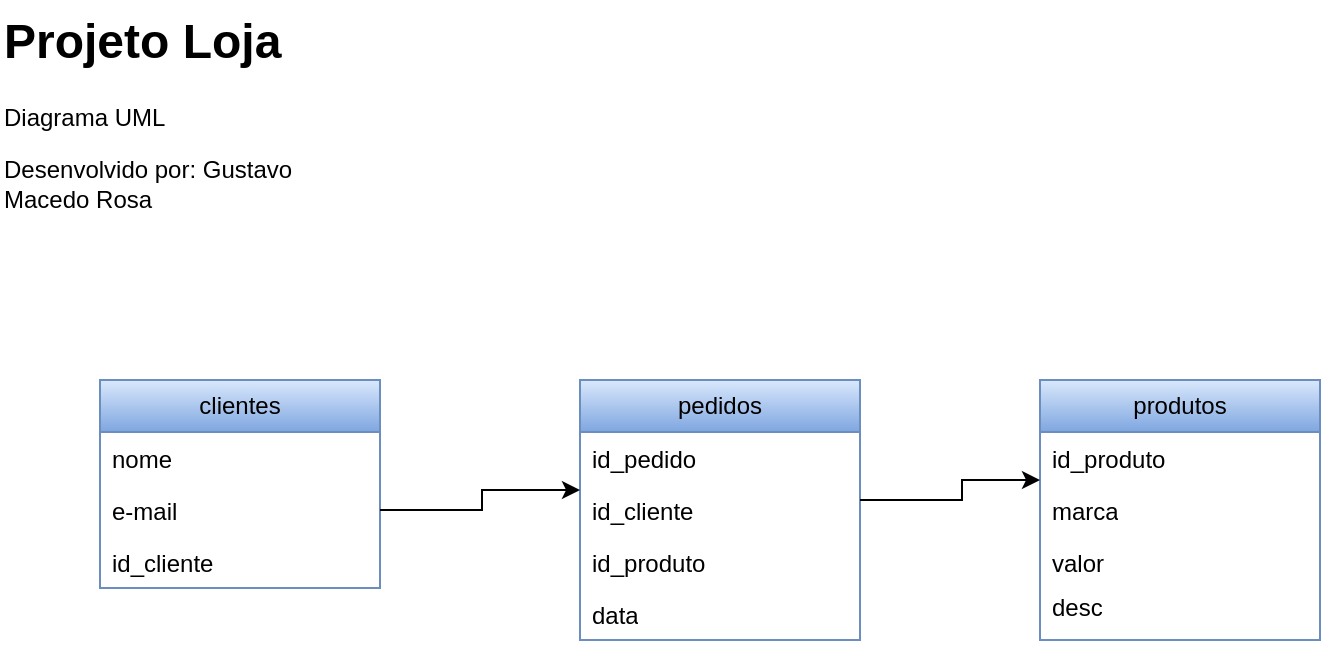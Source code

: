 <mxfile version="26.0.16">
  <diagram name="Página-1" id="8zsU1Mj8rOwMPHvYCnOH">
    <mxGraphModel dx="794" dy="547" grid="1" gridSize="10" guides="1" tooltips="1" connect="1" arrows="1" fold="1" page="1" pageScale="1" pageWidth="827" pageHeight="1169" math="0" shadow="0">
      <root>
        <mxCell id="0" />
        <mxCell id="1" parent="0" />
        <mxCell id="yxhdxbHOSNf92QCI8XO2-1" value="clientes" style="swimlane;fontStyle=0;childLayout=stackLayout;horizontal=1;startSize=26;fillColor=#dae8fc;horizontalStack=0;resizeParent=1;resizeParentMax=0;resizeLast=0;collapsible=1;marginBottom=0;whiteSpace=wrap;html=1;gradientColor=#7ea6e0;strokeColor=#6c8ebf;" vertex="1" parent="1">
          <mxGeometry x="90" y="220" width="140" height="104" as="geometry" />
        </mxCell>
        <mxCell id="yxhdxbHOSNf92QCI8XO2-2" value="nome" style="text;strokeColor=none;fillColor=none;align=left;verticalAlign=top;spacingLeft=4;spacingRight=4;overflow=hidden;rotatable=0;points=[[0,0.5],[1,0.5]];portConstraint=eastwest;whiteSpace=wrap;html=1;" vertex="1" parent="yxhdxbHOSNf92QCI8XO2-1">
          <mxGeometry y="26" width="140" height="26" as="geometry" />
        </mxCell>
        <mxCell id="yxhdxbHOSNf92QCI8XO2-3" value="e-mail" style="text;strokeColor=none;fillColor=none;align=left;verticalAlign=top;spacingLeft=4;spacingRight=4;overflow=hidden;rotatable=0;points=[[0,0.5],[1,0.5]];portConstraint=eastwest;whiteSpace=wrap;html=1;" vertex="1" parent="yxhdxbHOSNf92QCI8XO2-1">
          <mxGeometry y="52" width="140" height="26" as="geometry" />
        </mxCell>
        <mxCell id="yxhdxbHOSNf92QCI8XO2-4" value="id_cliente" style="text;strokeColor=none;fillColor=none;align=left;verticalAlign=top;spacingLeft=4;spacingRight=4;overflow=hidden;rotatable=0;points=[[0,0.5],[1,0.5]];portConstraint=eastwest;whiteSpace=wrap;html=1;" vertex="1" parent="yxhdxbHOSNf92QCI8XO2-1">
          <mxGeometry y="78" width="140" height="26" as="geometry" />
        </mxCell>
        <mxCell id="yxhdxbHOSNf92QCI8XO2-5" value="pedidos" style="swimlane;fontStyle=0;childLayout=stackLayout;horizontal=1;startSize=26;fillColor=#dae8fc;horizontalStack=0;resizeParent=1;resizeParentMax=0;resizeLast=0;collapsible=1;marginBottom=0;whiteSpace=wrap;html=1;strokeColor=#6c8ebf;gradientColor=#7ea6e0;" vertex="1" parent="1">
          <mxGeometry x="330" y="220" width="140" height="130" as="geometry" />
        </mxCell>
        <mxCell id="yxhdxbHOSNf92QCI8XO2-6" value="id_pedido" style="text;strokeColor=none;fillColor=none;align=left;verticalAlign=top;spacingLeft=4;spacingRight=4;overflow=hidden;rotatable=0;points=[[0,0.5],[1,0.5]];portConstraint=eastwest;whiteSpace=wrap;html=1;" vertex="1" parent="yxhdxbHOSNf92QCI8XO2-5">
          <mxGeometry y="26" width="140" height="26" as="geometry" />
        </mxCell>
        <mxCell id="yxhdxbHOSNf92QCI8XO2-7" value="id_cliente" style="text;strokeColor=none;fillColor=none;align=left;verticalAlign=top;spacingLeft=4;spacingRight=4;overflow=hidden;rotatable=0;points=[[0,0.5],[1,0.5]];portConstraint=eastwest;whiteSpace=wrap;html=1;" vertex="1" parent="yxhdxbHOSNf92QCI8XO2-5">
          <mxGeometry y="52" width="140" height="26" as="geometry" />
        </mxCell>
        <mxCell id="yxhdxbHOSNf92QCI8XO2-8" value="id_produto" style="text;strokeColor=none;fillColor=none;align=left;verticalAlign=top;spacingLeft=4;spacingRight=4;overflow=hidden;rotatable=0;points=[[0,0.5],[1,0.5]];portConstraint=eastwest;whiteSpace=wrap;html=1;" vertex="1" parent="yxhdxbHOSNf92QCI8XO2-5">
          <mxGeometry y="78" width="140" height="52" as="geometry" />
        </mxCell>
        <mxCell id="yxhdxbHOSNf92QCI8XO2-9" value="produtos" style="swimlane;fontStyle=0;childLayout=stackLayout;horizontal=1;startSize=26;fillColor=#dae8fc;horizontalStack=0;resizeParent=1;resizeParentMax=0;resizeLast=0;collapsible=1;marginBottom=0;whiteSpace=wrap;html=1;strokeColor=#6c8ebf;gradientColor=#7ea6e0;" vertex="1" parent="1">
          <mxGeometry x="560" y="220" width="140" height="130" as="geometry" />
        </mxCell>
        <mxCell id="yxhdxbHOSNf92QCI8XO2-10" value="id_produto" style="text;strokeColor=none;fillColor=none;align=left;verticalAlign=top;spacingLeft=4;spacingRight=4;overflow=hidden;rotatable=0;points=[[0,0.5],[1,0.5]];portConstraint=eastwest;whiteSpace=wrap;html=1;" vertex="1" parent="yxhdxbHOSNf92QCI8XO2-9">
          <mxGeometry y="26" width="140" height="26" as="geometry" />
        </mxCell>
        <mxCell id="yxhdxbHOSNf92QCI8XO2-11" value="marca" style="text;strokeColor=none;fillColor=none;align=left;verticalAlign=top;spacingLeft=4;spacingRight=4;overflow=hidden;rotatable=0;points=[[0,0.5],[1,0.5]];portConstraint=eastwest;whiteSpace=wrap;html=1;" vertex="1" parent="yxhdxbHOSNf92QCI8XO2-9">
          <mxGeometry y="52" width="140" height="26" as="geometry" />
        </mxCell>
        <mxCell id="yxhdxbHOSNf92QCI8XO2-12" value="valor" style="text;strokeColor=none;fillColor=none;align=left;verticalAlign=top;spacingLeft=4;spacingRight=4;overflow=hidden;rotatable=0;points=[[0,0.5],[1,0.5]];portConstraint=eastwest;whiteSpace=wrap;html=1;" vertex="1" parent="yxhdxbHOSNf92QCI8XO2-9">
          <mxGeometry y="78" width="140" height="52" as="geometry" />
        </mxCell>
        <mxCell id="yxhdxbHOSNf92QCI8XO2-14" value="data" style="text;strokeColor=none;fillColor=none;align=left;verticalAlign=top;spacingLeft=4;spacingRight=4;overflow=hidden;rotatable=0;points=[[0,0.5],[1,0.5]];portConstraint=eastwest;whiteSpace=wrap;html=1;" vertex="1" parent="1">
          <mxGeometry x="330" y="324" width="140" height="26" as="geometry" />
        </mxCell>
        <mxCell id="yxhdxbHOSNf92QCI8XO2-15" value="desc" style="text;strokeColor=none;fillColor=none;align=left;verticalAlign=top;spacingLeft=4;spacingRight=4;overflow=hidden;rotatable=0;points=[[0,0.5],[1,0.5]];portConstraint=eastwest;whiteSpace=wrap;html=1;" vertex="1" parent="1">
          <mxGeometry x="560" y="320" width="140" height="26" as="geometry" />
        </mxCell>
        <mxCell id="yxhdxbHOSNf92QCI8XO2-17" style="edgeStyle=orthogonalEdgeStyle;rounded=0;orthogonalLoop=1;jettySize=auto;html=1;exitX=1;exitY=0.5;exitDx=0;exitDy=0;" edge="1" parent="1" source="yxhdxbHOSNf92QCI8XO2-3">
          <mxGeometry relative="1" as="geometry">
            <mxPoint x="330" y="275" as="targetPoint" />
            <Array as="points">
              <mxPoint x="281" y="285" />
              <mxPoint x="281" y="275" />
            </Array>
          </mxGeometry>
        </mxCell>
        <mxCell id="yxhdxbHOSNf92QCI8XO2-18" style="edgeStyle=orthogonalEdgeStyle;rounded=0;orthogonalLoop=1;jettySize=auto;html=1;exitX=1;exitY=0.5;exitDx=0;exitDy=0;" edge="1" parent="1">
          <mxGeometry relative="1" as="geometry">
            <mxPoint x="560" y="270" as="targetPoint" />
            <mxPoint x="470" y="280" as="sourcePoint" />
            <Array as="points">
              <mxPoint x="521" y="280" />
              <mxPoint x="521" y="270" />
            </Array>
          </mxGeometry>
        </mxCell>
        <mxCell id="yxhdxbHOSNf92QCI8XO2-19" value="&lt;h1 style=&quot;margin-top: 0px;&quot;&gt;Projeto Loja&lt;/h1&gt;&lt;p&gt;Diagrama UML&lt;/p&gt;&lt;p&gt;Desenvolvido por: Gustavo Macedo Rosa&lt;/p&gt;" style="text;html=1;whiteSpace=wrap;overflow=hidden;rounded=0;" vertex="1" parent="1">
          <mxGeometry x="40" y="30" width="180" height="120" as="geometry" />
        </mxCell>
      </root>
    </mxGraphModel>
  </diagram>
</mxfile>
